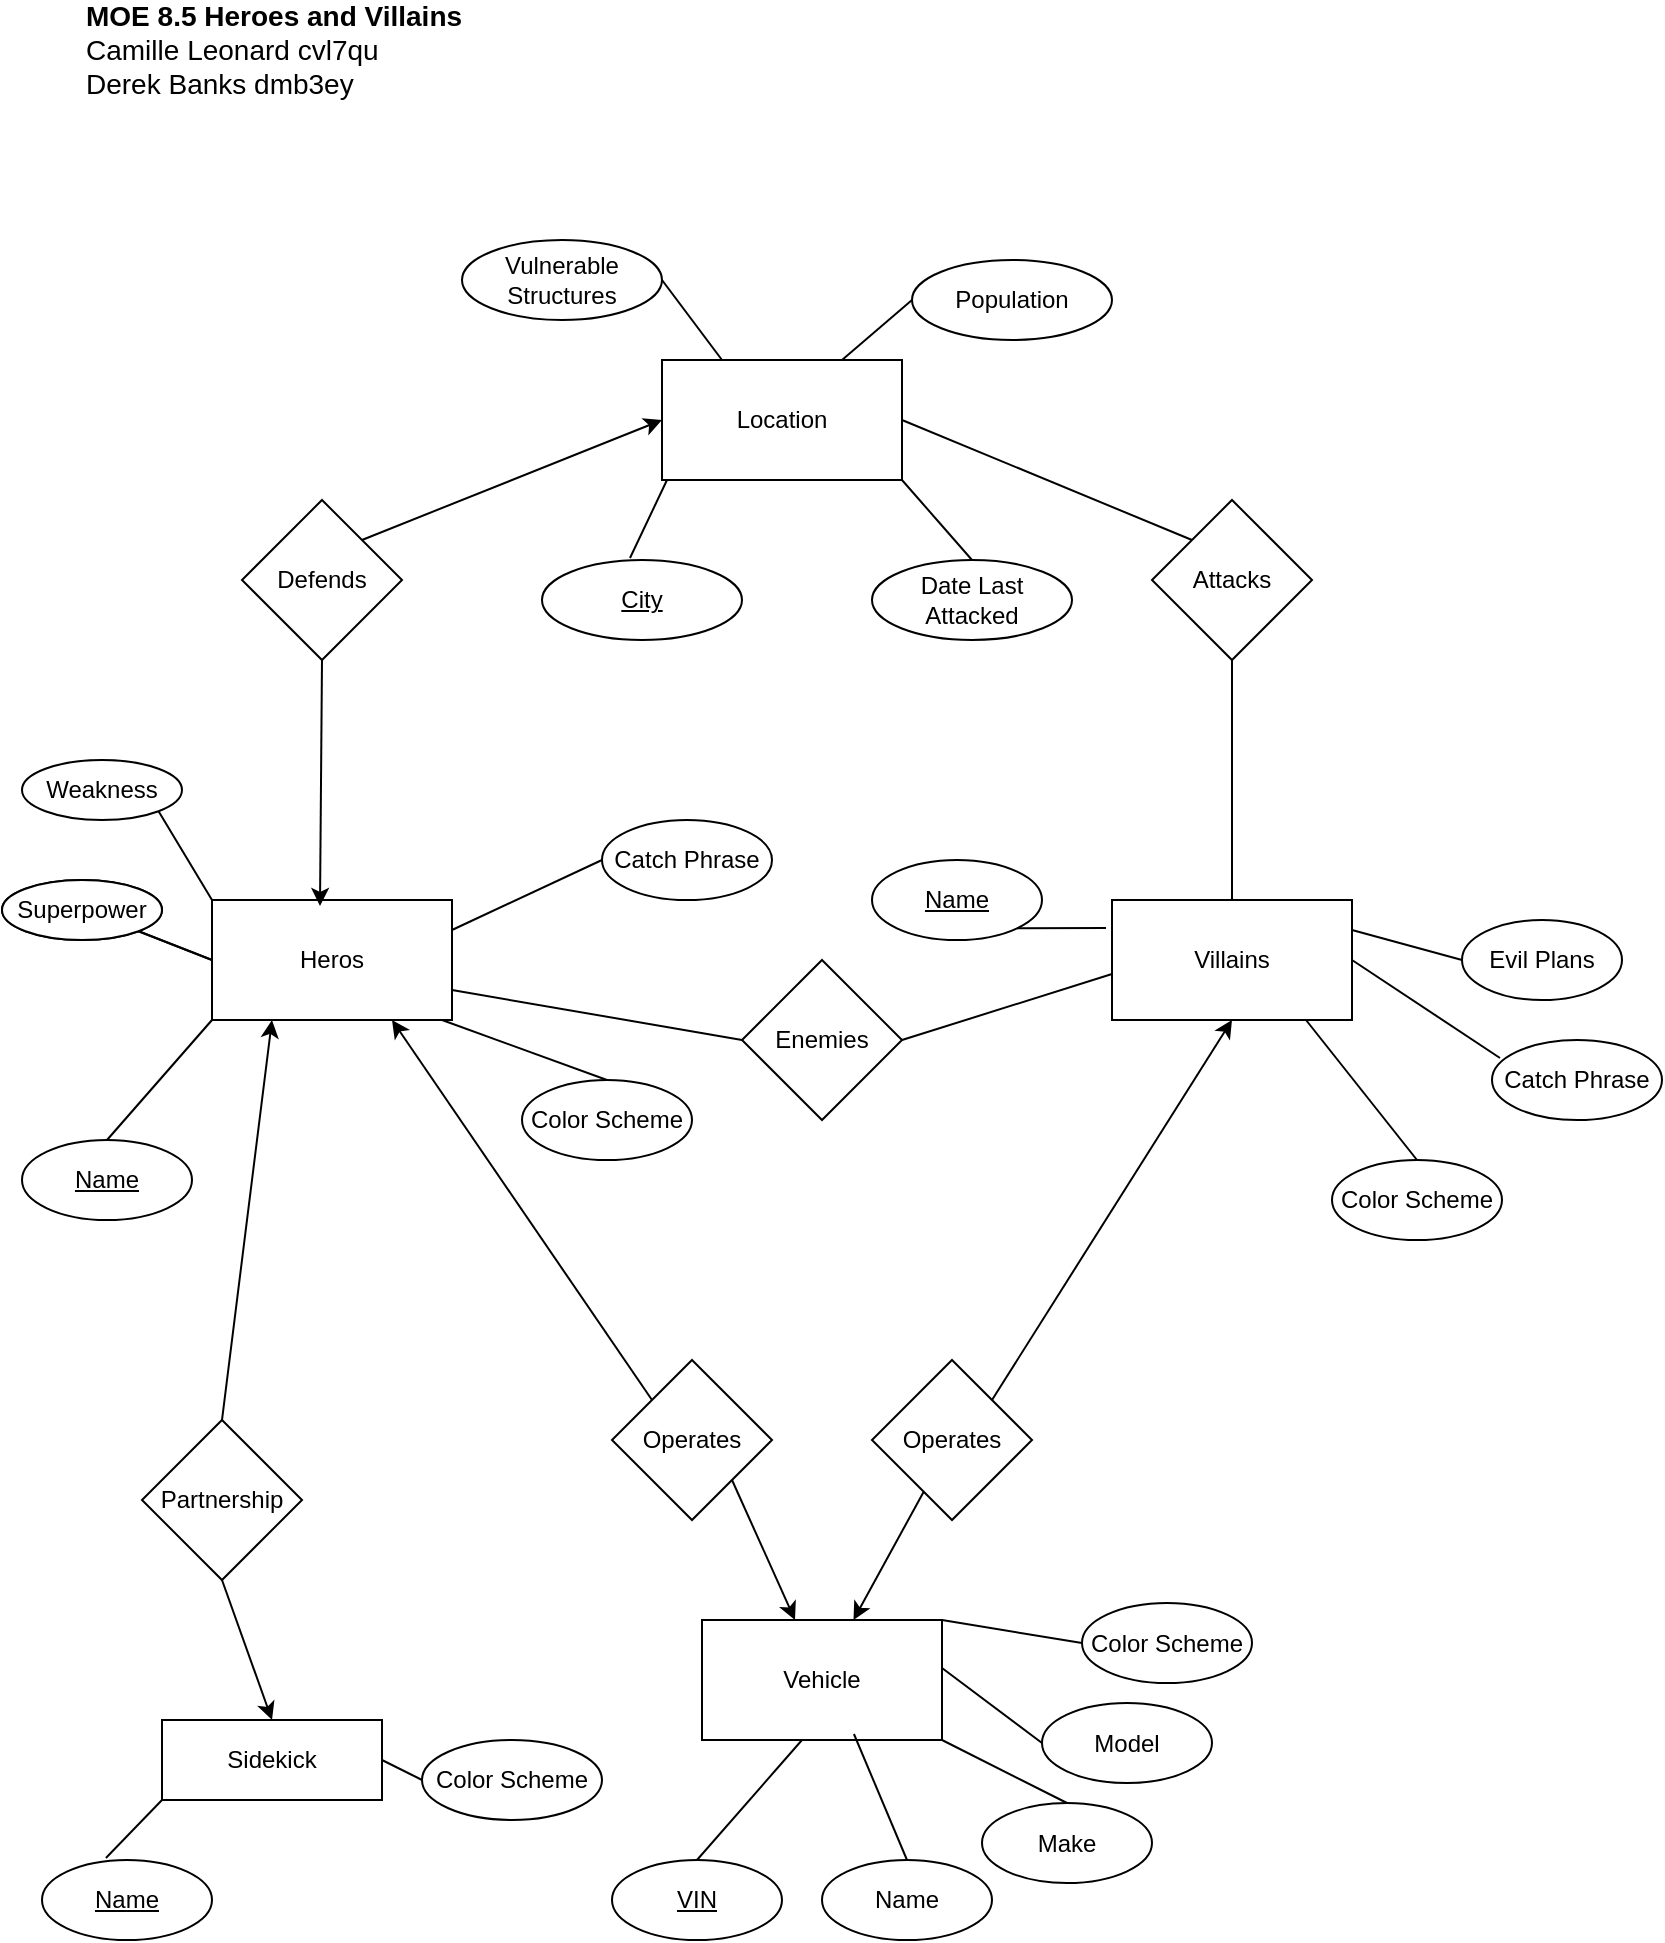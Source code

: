 <mxfile version="14.5.4" type="github">
  <diagram id="R2lEEEUBdFMjLlhIrx00" name="Page-1">
    <mxGraphModel dx="1422" dy="762" grid="1" gridSize="10" guides="1" tooltips="1" connect="1" arrows="1" fold="1" page="1" pageScale="1" pageWidth="850" pageHeight="1100" math="0" shadow="0" extFonts="Permanent Marker^https://fonts.googleapis.com/css?family=Permanent+Marker">
      <root>
        <mxCell id="0" />
        <mxCell id="1" parent="0" />
        <mxCell id="YNA8yrxuX6oOjRcGY2ZD-1" value="Heros" style="rounded=0;whiteSpace=wrap;html=1;" parent="1" vertex="1">
          <mxGeometry x="115" y="490" width="120" height="60" as="geometry" />
        </mxCell>
        <mxCell id="YNA8yrxuX6oOjRcGY2ZD-2" value="&lt;u&gt;VIN&lt;/u&gt;" style="ellipse;whiteSpace=wrap;html=1;" parent="1" vertex="1">
          <mxGeometry x="315" y="970" width="85" height="40" as="geometry" />
        </mxCell>
        <mxCell id="YNA8yrxuX6oOjRcGY2ZD-4" value="Color Scheme" style="ellipse;whiteSpace=wrap;html=1;" parent="1" vertex="1">
          <mxGeometry x="270" y="580" width="85" height="40" as="geometry" />
        </mxCell>
        <mxCell id="YNA8yrxuX6oOjRcGY2ZD-5" value="Catch Phrase" style="ellipse;whiteSpace=wrap;html=1;" parent="1" vertex="1">
          <mxGeometry x="310" y="450" width="85" height="40" as="geometry" />
        </mxCell>
        <mxCell id="YNA8yrxuX6oOjRcGY2ZD-6" value="" style="endArrow=none;html=1;exitX=0.5;exitY=0;exitDx=0;exitDy=0;" parent="1" source="YNA8yrxuX6oOjRcGY2ZD-2" edge="1">
          <mxGeometry width="50" height="50" relative="1" as="geometry">
            <mxPoint x="380" y="940" as="sourcePoint" />
            <mxPoint x="410" y="910" as="targetPoint" />
          </mxGeometry>
        </mxCell>
        <mxCell id="YNA8yrxuX6oOjRcGY2ZD-8" value="" style="endArrow=none;html=1;exitX=0.5;exitY=0;exitDx=0;exitDy=0;" parent="1" source="YNA8yrxuX6oOjRcGY2ZD-4" edge="1">
          <mxGeometry width="50" height="50" relative="1" as="geometry">
            <mxPoint x="205" y="610" as="sourcePoint" />
            <mxPoint x="230" y="550" as="targetPoint" />
          </mxGeometry>
        </mxCell>
        <mxCell id="YNA8yrxuX6oOjRcGY2ZD-9" value="" style="endArrow=none;html=1;entryX=0;entryY=0.5;entryDx=0;entryDy=0;exitX=1;exitY=0.25;exitDx=0;exitDy=0;" parent="1" source="YNA8yrxuX6oOjRcGY2ZD-1" target="YNA8yrxuX6oOjRcGY2ZD-5" edge="1">
          <mxGeometry width="50" height="50" relative="1" as="geometry">
            <mxPoint x="235" y="520" as="sourcePoint" />
            <mxPoint x="285" y="470" as="targetPoint" />
          </mxGeometry>
        </mxCell>
        <mxCell id="YNA8yrxuX6oOjRcGY2ZD-10" value="Villains" style="rounded=0;whiteSpace=wrap;html=1;" parent="1" vertex="1">
          <mxGeometry x="565" y="490" width="120" height="60" as="geometry" />
        </mxCell>
        <mxCell id="YNA8yrxuX6oOjRcGY2ZD-11" value="&lt;u&gt;Name&lt;/u&gt;" style="ellipse;whiteSpace=wrap;html=1;" parent="1" vertex="1">
          <mxGeometry x="445" y="470" width="85" height="40" as="geometry" />
        </mxCell>
        <mxCell id="YNA8yrxuX6oOjRcGY2ZD-13" value="Color Scheme" style="ellipse;whiteSpace=wrap;html=1;" parent="1" vertex="1">
          <mxGeometry x="675" y="620" width="85" height="40" as="geometry" />
        </mxCell>
        <mxCell id="YNA8yrxuX6oOjRcGY2ZD-14" value="Catch Phrase" style="ellipse;whiteSpace=wrap;html=1;" parent="1" vertex="1">
          <mxGeometry x="755" y="560" width="85" height="40" as="geometry" />
        </mxCell>
        <mxCell id="YNA8yrxuX6oOjRcGY2ZD-15" value="" style="endArrow=none;html=1;exitX=1;exitY=1;exitDx=0;exitDy=0;" parent="1" source="YNA8yrxuX6oOjRcGY2ZD-11" edge="1">
          <mxGeometry width="50" height="50" relative="1" as="geometry">
            <mxPoint x="530" y="510" as="sourcePoint" />
            <mxPoint x="562" y="504" as="targetPoint" />
          </mxGeometry>
        </mxCell>
        <mxCell id="YNA8yrxuX6oOjRcGY2ZD-17" value="" style="endArrow=none;html=1;exitX=0.5;exitY=0;exitDx=0;exitDy=0;" parent="1" source="YNA8yrxuX6oOjRcGY2ZD-13" edge="1">
          <mxGeometry width="50" height="50" relative="1" as="geometry">
            <mxPoint x="655" y="610" as="sourcePoint" />
            <mxPoint x="662" y="550" as="targetPoint" />
          </mxGeometry>
        </mxCell>
        <mxCell id="YNA8yrxuX6oOjRcGY2ZD-18" value="" style="endArrow=none;html=1;entryX=0.047;entryY=0.225;entryDx=0;entryDy=0;entryPerimeter=0;" parent="1" target="YNA8yrxuX6oOjRcGY2ZD-14" edge="1">
          <mxGeometry width="50" height="50" relative="1" as="geometry">
            <mxPoint x="685" y="520" as="sourcePoint" />
            <mxPoint x="735" y="470" as="targetPoint" />
          </mxGeometry>
        </mxCell>
        <mxCell id="YNA8yrxuX6oOjRcGY2ZD-19" value="Location" style="rounded=0;whiteSpace=wrap;html=1;" parent="1" vertex="1">
          <mxGeometry x="340" y="220" width="120" height="60" as="geometry" />
        </mxCell>
        <mxCell id="YNA8yrxuX6oOjRcGY2ZD-20" value="&lt;u&gt;City&lt;/u&gt;" style="ellipse;whiteSpace=wrap;html=1;" parent="1" vertex="1">
          <mxGeometry x="280" y="320" width="100" height="40" as="geometry" />
        </mxCell>
        <mxCell id="YNA8yrxuX6oOjRcGY2ZD-21" value="Date Last Attacked" style="ellipse;whiteSpace=wrap;html=1;" parent="1" vertex="1">
          <mxGeometry x="445" y="320" width="100" height="40" as="geometry" />
        </mxCell>
        <mxCell id="YNA8yrxuX6oOjRcGY2ZD-22" value="" style="endArrow=none;html=1;exitX=0.44;exitY=-0.025;exitDx=0;exitDy=0;exitPerimeter=0;" parent="1" source="YNA8yrxuX6oOjRcGY2ZD-20" edge="1">
          <mxGeometry width="50" height="50" relative="1" as="geometry">
            <mxPoint x="292.5" y="330" as="sourcePoint" />
            <mxPoint x="342.5" y="280" as="targetPoint" />
          </mxGeometry>
        </mxCell>
        <mxCell id="YNA8yrxuX6oOjRcGY2ZD-23" value="" style="endArrow=none;html=1;exitX=1;exitY=1;exitDx=0;exitDy=0;entryX=0.5;entryY=0;entryDx=0;entryDy=0;" parent="1" source="YNA8yrxuX6oOjRcGY2ZD-19" target="YNA8yrxuX6oOjRcGY2ZD-21" edge="1">
          <mxGeometry width="50" height="50" relative="1" as="geometry">
            <mxPoint x="510" y="290" as="sourcePoint" />
            <mxPoint x="560" y="240" as="targetPoint" />
          </mxGeometry>
        </mxCell>
        <mxCell id="YNA8yrxuX6oOjRcGY2ZD-24" value="Defends" style="rhombus;whiteSpace=wrap;html=1;" parent="1" vertex="1">
          <mxGeometry x="130" y="290" width="80" height="80" as="geometry" />
        </mxCell>
        <mxCell id="YNA8yrxuX6oOjRcGY2ZD-25" value="Attacks" style="rhombus;whiteSpace=wrap;html=1;" parent="1" vertex="1">
          <mxGeometry x="585" y="290" width="80" height="80" as="geometry" />
        </mxCell>
        <mxCell id="YNA8yrxuX6oOjRcGY2ZD-26" value="" style="endArrow=classic;html=1;exitX=0.5;exitY=1;exitDx=0;exitDy=0;entryX=0.45;entryY=0.05;entryDx=0;entryDy=0;entryPerimeter=0;" parent="1" source="YNA8yrxuX6oOjRcGY2ZD-24" target="YNA8yrxuX6oOjRcGY2ZD-1" edge="1">
          <mxGeometry width="50" height="50" relative="1" as="geometry">
            <mxPoint x="170" y="410" as="sourcePoint" />
            <mxPoint x="220" y="360" as="targetPoint" />
          </mxGeometry>
        </mxCell>
        <mxCell id="YNA8yrxuX6oOjRcGY2ZD-27" value="" style="endArrow=classic;html=1;entryX=0;entryY=0.5;entryDx=0;entryDy=0;exitX=1;exitY=0;exitDx=0;exitDy=0;" parent="1" source="YNA8yrxuX6oOjRcGY2ZD-24" target="YNA8yrxuX6oOjRcGY2ZD-19" edge="1">
          <mxGeometry width="50" height="50" relative="1" as="geometry">
            <mxPoint x="170" y="250" as="sourcePoint" />
            <mxPoint x="220" y="200" as="targetPoint" />
          </mxGeometry>
        </mxCell>
        <mxCell id="YNA8yrxuX6oOjRcGY2ZD-28" value="" style="endArrow=none;html=1;entryX=0.5;entryY=1;entryDx=0;entryDy=0;exitX=0.5;exitY=0;exitDx=0;exitDy=0;" parent="1" source="YNA8yrxuX6oOjRcGY2ZD-10" target="YNA8yrxuX6oOjRcGY2ZD-25" edge="1">
          <mxGeometry width="50" height="50" relative="1" as="geometry">
            <mxPoint x="530" y="460" as="sourcePoint" />
            <mxPoint x="580" y="410" as="targetPoint" />
          </mxGeometry>
        </mxCell>
        <mxCell id="YNA8yrxuX6oOjRcGY2ZD-29" value="" style="endArrow=none;html=1;entryX=0;entryY=0;entryDx=0;entryDy=0;exitX=1;exitY=0.5;exitDx=0;exitDy=0;" parent="1" source="YNA8yrxuX6oOjRcGY2ZD-19" target="YNA8yrxuX6oOjRcGY2ZD-25" edge="1">
          <mxGeometry width="50" height="50" relative="1" as="geometry">
            <mxPoint x="530" y="280" as="sourcePoint" />
            <mxPoint x="580" y="240" as="targetPoint" />
          </mxGeometry>
        </mxCell>
        <mxCell id="YNA8yrxuX6oOjRcGY2ZD-30" value="Enemies" style="rhombus;whiteSpace=wrap;html=1;" parent="1" vertex="1">
          <mxGeometry x="380" y="520" width="80" height="80" as="geometry" />
        </mxCell>
        <mxCell id="YNA8yrxuX6oOjRcGY2ZD-31" value="" style="endArrow=none;html=1;entryX=0;entryY=0.5;entryDx=0;entryDy=0;exitX=1;exitY=0.75;exitDx=0;exitDy=0;" parent="1" source="YNA8yrxuX6oOjRcGY2ZD-1" target="YNA8yrxuX6oOjRcGY2ZD-30" edge="1">
          <mxGeometry width="50" height="50" relative="1" as="geometry">
            <mxPoint x="230" y="570" as="sourcePoint" />
            <mxPoint x="280" y="520" as="targetPoint" />
          </mxGeometry>
        </mxCell>
        <mxCell id="YNA8yrxuX6oOjRcGY2ZD-32" value="" style="endArrow=none;html=1;exitX=1;exitY=0.5;exitDx=0;exitDy=0;entryX=0;entryY=0.617;entryDx=0;entryDy=0;entryPerimeter=0;" parent="1" source="YNA8yrxuX6oOjRcGY2ZD-30" target="YNA8yrxuX6oOjRcGY2ZD-10" edge="1">
          <mxGeometry width="50" height="50" relative="1" as="geometry">
            <mxPoint x="480" y="590" as="sourcePoint" />
            <mxPoint x="570" y="530" as="targetPoint" />
          </mxGeometry>
        </mxCell>
        <mxCell id="YNA8yrxuX6oOjRcGY2ZD-33" value="" style="endArrow=classic;html=1;entryX=0.75;entryY=1;entryDx=0;entryDy=0;exitX=0;exitY=0;exitDx=0;exitDy=0;" parent="1" source="YNA8yrxuX6oOjRcGY2ZD-34" target="YNA8yrxuX6oOjRcGY2ZD-1" edge="1">
          <mxGeometry width="50" height="50" relative="1" as="geometry">
            <mxPoint x="370" y="740" as="sourcePoint" />
            <mxPoint x="290" y="680" as="targetPoint" />
          </mxGeometry>
        </mxCell>
        <mxCell id="YNA8yrxuX6oOjRcGY2ZD-34" value="Operates" style="rhombus;whiteSpace=wrap;html=1;" parent="1" vertex="1">
          <mxGeometry x="315" y="720" width="80" height="80" as="geometry" />
        </mxCell>
        <mxCell id="YNA8yrxuX6oOjRcGY2ZD-35" value="" style="endArrow=classic;html=1;entryX=0.5;entryY=1;entryDx=0;entryDy=0;exitX=1;exitY=0;exitDx=0;exitDy=0;" parent="1" source="YNA8yrxuX6oOjRcGY2ZD-36" target="YNA8yrxuX6oOjRcGY2ZD-10" edge="1">
          <mxGeometry width="50" height="50" relative="1" as="geometry">
            <mxPoint x="500" y="740" as="sourcePoint" />
            <mxPoint x="510" y="460" as="targetPoint" />
          </mxGeometry>
        </mxCell>
        <mxCell id="YNA8yrxuX6oOjRcGY2ZD-36" value="Operates" style="rhombus;whiteSpace=wrap;html=1;" parent="1" vertex="1">
          <mxGeometry x="445" y="720" width="80" height="80" as="geometry" />
        </mxCell>
        <mxCell id="YNA8yrxuX6oOjRcGY2ZD-37" value="Vehicle" style="rounded=0;whiteSpace=wrap;html=1;" parent="1" vertex="1">
          <mxGeometry x="360" y="850" width="120" height="60" as="geometry" />
        </mxCell>
        <mxCell id="YNA8yrxuX6oOjRcGY2ZD-38" value="" style="endArrow=classic;html=1;exitX=1;exitY=1;exitDx=0;exitDy=0;" parent="1" source="YNA8yrxuX6oOjRcGY2ZD-34" target="YNA8yrxuX6oOjRcGY2ZD-37" edge="1">
          <mxGeometry width="50" height="50" relative="1" as="geometry">
            <mxPoint x="200" y="890" as="sourcePoint" />
            <mxPoint x="250" y="840" as="targetPoint" />
          </mxGeometry>
        </mxCell>
        <mxCell id="YNA8yrxuX6oOjRcGY2ZD-39" value="" style="endArrow=classic;html=1;" parent="1" source="YNA8yrxuX6oOjRcGY2ZD-36" edge="1">
          <mxGeometry width="50" height="50" relative="1" as="geometry">
            <mxPoint x="404.25" y="780" as="sourcePoint" />
            <mxPoint x="435.75" y="850" as="targetPoint" />
          </mxGeometry>
        </mxCell>
        <mxCell id="YNA8yrxuX6oOjRcGY2ZD-40" value="" style="endArrow=classic;html=1;entryX=0.25;entryY=1;entryDx=0;entryDy=0;exitX=0.5;exitY=0;exitDx=0;exitDy=0;" parent="1" source="YNA8yrxuX6oOjRcGY2ZD-41" target="YNA8yrxuX6oOjRcGY2ZD-1" edge="1">
          <mxGeometry width="50" height="50" relative="1" as="geometry">
            <mxPoint x="110" y="740" as="sourcePoint" />
            <mxPoint x="150" y="680" as="targetPoint" />
          </mxGeometry>
        </mxCell>
        <mxCell id="YNA8yrxuX6oOjRcGY2ZD-41" value="Partnership" style="rhombus;whiteSpace=wrap;html=1;" parent="1" vertex="1">
          <mxGeometry x="80" y="750" width="80" height="80" as="geometry" />
        </mxCell>
        <mxCell id="YNA8yrxuX6oOjRcGY2ZD-42" value="" style="endArrow=classic;html=1;exitX=0.5;exitY=1;exitDx=0;exitDy=0;entryX=0.5;entryY=0;entryDx=0;entryDy=0;" parent="1" source="YNA8yrxuX6oOjRcGY2ZD-41" target="YNA8yrxuX6oOjRcGY2ZD-52" edge="1">
          <mxGeometry width="50" height="50" relative="1" as="geometry">
            <mxPoint x="170" y="900" as="sourcePoint" />
            <mxPoint x="220" y="850" as="targetPoint" />
          </mxGeometry>
        </mxCell>
        <mxCell id="YNA8yrxuX6oOjRcGY2ZD-43" value="Superpower" style="ellipse;whiteSpace=wrap;html=1;" parent="1" vertex="1">
          <mxGeometry x="10" y="480" width="80" height="30" as="geometry" />
        </mxCell>
        <mxCell id="YNA8yrxuX6oOjRcGY2ZD-45" value="" style="endArrow=none;html=1;exitX=1;exitY=1;exitDx=0;exitDy=0;entryX=0;entryY=0.5;entryDx=0;entryDy=0;" parent="1" source="YNA8yrxuX6oOjRcGY2ZD-43" target="YNA8yrxuX6oOjRcGY2ZD-1" edge="1">
          <mxGeometry width="50" height="50" relative="1" as="geometry">
            <mxPoint x="60" y="550" as="sourcePoint" />
            <mxPoint x="110" y="520" as="targetPoint" />
          </mxGeometry>
        </mxCell>
        <mxCell id="YNA8yrxuX6oOjRcGY2ZD-46" value="Superpower" style="ellipse;whiteSpace=wrap;html=1;" parent="1" vertex="1">
          <mxGeometry x="10" y="480" width="80" height="30" as="geometry" />
        </mxCell>
        <mxCell id="YNA8yrxuX6oOjRcGY2ZD-47" value="" style="endArrow=none;html=1;exitX=1;exitY=1;exitDx=0;exitDy=0;entryX=0;entryY=0.5;entryDx=0;entryDy=0;" parent="1" source="YNA8yrxuX6oOjRcGY2ZD-46" edge="1">
          <mxGeometry width="50" height="50" relative="1" as="geometry">
            <mxPoint x="60" y="550" as="sourcePoint" />
            <mxPoint x="115" y="520" as="targetPoint" />
          </mxGeometry>
        </mxCell>
        <mxCell id="YNA8yrxuX6oOjRcGY2ZD-48" value="Weakness" style="ellipse;whiteSpace=wrap;html=1;" parent="1" vertex="1">
          <mxGeometry x="20" y="420" width="80" height="30" as="geometry" />
        </mxCell>
        <mxCell id="YNA8yrxuX6oOjRcGY2ZD-49" value="" style="endArrow=none;html=1;exitX=1;exitY=1;exitDx=0;exitDy=0;entryX=0;entryY=0;entryDx=0;entryDy=0;" parent="1" source="YNA8yrxuX6oOjRcGY2ZD-48" target="YNA8yrxuX6oOjRcGY2ZD-1" edge="1">
          <mxGeometry width="50" height="50" relative="1" as="geometry">
            <mxPoint x="70" y="490" as="sourcePoint" />
            <mxPoint x="125" y="460" as="targetPoint" />
          </mxGeometry>
        </mxCell>
        <mxCell id="YNA8yrxuX6oOjRcGY2ZD-50" value="Evil Plans" style="ellipse;whiteSpace=wrap;html=1;" parent="1" vertex="1">
          <mxGeometry x="740" y="500" width="80" height="40" as="geometry" />
        </mxCell>
        <mxCell id="YNA8yrxuX6oOjRcGY2ZD-51" value="" style="endArrow=none;html=1;entryX=0;entryY=0.5;entryDx=0;entryDy=0;exitX=1;exitY=0.25;exitDx=0;exitDy=0;" parent="1" source="YNA8yrxuX6oOjRcGY2ZD-10" target="YNA8yrxuX6oOjRcGY2ZD-50" edge="1">
          <mxGeometry width="50" height="50" relative="1" as="geometry">
            <mxPoint x="690" y="510" as="sourcePoint" />
            <mxPoint x="780" y="450" as="targetPoint" />
          </mxGeometry>
        </mxCell>
        <mxCell id="YNA8yrxuX6oOjRcGY2ZD-52" value="Sidekick" style="rounded=0;whiteSpace=wrap;html=1;" parent="1" vertex="1">
          <mxGeometry x="90" y="900" width="110" height="40" as="geometry" />
        </mxCell>
        <mxCell id="YNA8yrxuX6oOjRcGY2ZD-54" value="&lt;u&gt;Name&lt;/u&gt;" style="ellipse;whiteSpace=wrap;html=1;" parent="1" vertex="1">
          <mxGeometry x="30" y="970" width="85" height="40" as="geometry" />
        </mxCell>
        <mxCell id="YNA8yrxuX6oOjRcGY2ZD-58" value="" style="endArrow=none;html=1;exitX=0.376;exitY=-0.025;exitDx=0;exitDy=0;exitPerimeter=0;entryX=0;entryY=1;entryDx=0;entryDy=0;" parent="1" source="YNA8yrxuX6oOjRcGY2ZD-54" target="YNA8yrxuX6oOjRcGY2ZD-52" edge="1">
          <mxGeometry width="50" height="50" relative="1" as="geometry">
            <mxPoint x="30" y="910" as="sourcePoint" />
            <mxPoint x="80" y="860" as="targetPoint" />
          </mxGeometry>
        </mxCell>
        <mxCell id="YNA8yrxuX6oOjRcGY2ZD-59" value="Color Scheme" style="ellipse;whiteSpace=wrap;html=1;" parent="1" vertex="1">
          <mxGeometry x="220" y="910" width="90" height="40" as="geometry" />
        </mxCell>
        <mxCell id="YNA8yrxuX6oOjRcGY2ZD-60" value="" style="endArrow=none;html=1;exitX=0;exitY=0.5;exitDx=0;exitDy=0;entryX=1;entryY=0.5;entryDx=0;entryDy=0;" parent="1" source="YNA8yrxuX6oOjRcGY2ZD-59" target="YNA8yrxuX6oOjRcGY2ZD-52" edge="1">
          <mxGeometry width="50" height="50" relative="1" as="geometry">
            <mxPoint x="160" y="940" as="sourcePoint" />
            <mxPoint x="175" y="880" as="targetPoint" />
          </mxGeometry>
        </mxCell>
        <mxCell id="YNA8yrxuX6oOjRcGY2ZD-61" value="&lt;u&gt;Name&lt;/u&gt;" style="ellipse;whiteSpace=wrap;html=1;" parent="1" vertex="1">
          <mxGeometry x="20" y="610" width="85" height="40" as="geometry" />
        </mxCell>
        <mxCell id="YNA8yrxuX6oOjRcGY2ZD-62" value="" style="endArrow=none;html=1;exitX=0.5;exitY=0;exitDx=0;exitDy=0;" parent="1" source="YNA8yrxuX6oOjRcGY2ZD-61" edge="1">
          <mxGeometry width="50" height="50" relative="1" as="geometry">
            <mxPoint x="85" y="580" as="sourcePoint" />
            <mxPoint x="115" y="550" as="targetPoint" />
          </mxGeometry>
        </mxCell>
        <mxCell id="YNA8yrxuX6oOjRcGY2ZD-63" value="Name" style="ellipse;whiteSpace=wrap;html=1;" parent="1" vertex="1">
          <mxGeometry x="420" y="970" width="85" height="40" as="geometry" />
        </mxCell>
        <mxCell id="YNA8yrxuX6oOjRcGY2ZD-64" value="" style="endArrow=none;html=1;exitX=0.5;exitY=0;exitDx=0;exitDy=0;entryX=0.633;entryY=0.95;entryDx=0;entryDy=0;entryPerimeter=0;" parent="1" source="YNA8yrxuX6oOjRcGY2ZD-63" target="YNA8yrxuX6oOjRcGY2ZD-37" edge="1">
          <mxGeometry width="50" height="50" relative="1" as="geometry">
            <mxPoint x="485" y="940" as="sourcePoint" />
            <mxPoint x="515" y="910" as="targetPoint" />
          </mxGeometry>
        </mxCell>
        <mxCell id="YNA8yrxuX6oOjRcGY2ZD-65" value="Make" style="ellipse;whiteSpace=wrap;html=1;" parent="1" vertex="1">
          <mxGeometry x="500" y="941.5" width="85" height="40" as="geometry" />
        </mxCell>
        <mxCell id="YNA8yrxuX6oOjRcGY2ZD-66" value="" style="endArrow=none;html=1;exitX=0.5;exitY=0;exitDx=0;exitDy=0;entryX=1;entryY=1;entryDx=0;entryDy=0;" parent="1" source="YNA8yrxuX6oOjRcGY2ZD-65" target="YNA8yrxuX6oOjRcGY2ZD-37" edge="1">
          <mxGeometry width="50" height="50" relative="1" as="geometry">
            <mxPoint x="565" y="911.5" as="sourcePoint" />
            <mxPoint x="515.96" y="878.5" as="targetPoint" />
          </mxGeometry>
        </mxCell>
        <mxCell id="YNA8yrxuX6oOjRcGY2ZD-67" value="Model" style="ellipse;whiteSpace=wrap;html=1;" parent="1" vertex="1">
          <mxGeometry x="530" y="891.5" width="85" height="40" as="geometry" />
        </mxCell>
        <mxCell id="YNA8yrxuX6oOjRcGY2ZD-68" value="" style="endArrow=none;html=1;exitX=0;exitY=0.5;exitDx=0;exitDy=0;entryX=1;entryY=0.4;entryDx=0;entryDy=0;entryPerimeter=0;" parent="1" source="YNA8yrxuX6oOjRcGY2ZD-67" target="YNA8yrxuX6oOjRcGY2ZD-37" edge="1">
          <mxGeometry width="50" height="50" relative="1" as="geometry">
            <mxPoint x="595" y="861.5" as="sourcePoint" />
            <mxPoint x="510" y="860" as="targetPoint" />
          </mxGeometry>
        </mxCell>
        <mxCell id="YNA8yrxuX6oOjRcGY2ZD-69" value="&lt;div&gt;Color Scheme&lt;/div&gt;" style="ellipse;whiteSpace=wrap;html=1;" parent="1" vertex="1">
          <mxGeometry x="550" y="841.5" width="85" height="40" as="geometry" />
        </mxCell>
        <mxCell id="YNA8yrxuX6oOjRcGY2ZD-70" value="" style="endArrow=none;html=1;exitX=0;exitY=0.5;exitDx=0;exitDy=0;entryX=1;entryY=0;entryDx=0;entryDy=0;" parent="1" source="YNA8yrxuX6oOjRcGY2ZD-69" target="YNA8yrxuX6oOjRcGY2ZD-37" edge="1">
          <mxGeometry width="50" height="50" relative="1" as="geometry">
            <mxPoint x="615" y="811.5" as="sourcePoint" />
            <mxPoint x="530" y="810" as="targetPoint" />
          </mxGeometry>
        </mxCell>
        <mxCell id="BMpGgQbmVWnXfdv5Ooc8-1" value="Population" style="ellipse;whiteSpace=wrap;html=1;" parent="1" vertex="1">
          <mxGeometry x="465" y="170" width="100" height="40" as="geometry" />
        </mxCell>
        <mxCell id="BMpGgQbmVWnXfdv5Ooc8-2" value="Vulnerable Structures" style="ellipse;whiteSpace=wrap;html=1;" parent="1" vertex="1">
          <mxGeometry x="240" y="160" width="100" height="40" as="geometry" />
        </mxCell>
        <mxCell id="BMpGgQbmVWnXfdv5Ooc8-3" value="" style="endArrow=none;html=1;exitX=0.75;exitY=0;exitDx=0;exitDy=0;entryX=0;entryY=0.5;entryDx=0;entryDy=0;" parent="1" source="YNA8yrxuX6oOjRcGY2ZD-19" target="BMpGgQbmVWnXfdv5Ooc8-1" edge="1">
          <mxGeometry width="50" height="50" relative="1" as="geometry">
            <mxPoint x="410" y="470" as="sourcePoint" />
            <mxPoint x="460" y="420" as="targetPoint" />
          </mxGeometry>
        </mxCell>
        <mxCell id="BMpGgQbmVWnXfdv5Ooc8-4" value="" style="endArrow=none;html=1;exitX=1;exitY=0.5;exitDx=0;exitDy=0;entryX=0.25;entryY=0;entryDx=0;entryDy=0;" parent="1" source="BMpGgQbmVWnXfdv5Ooc8-2" target="YNA8yrxuX6oOjRcGY2ZD-19" edge="1">
          <mxGeometry width="50" height="50" relative="1" as="geometry">
            <mxPoint x="410" y="470" as="sourcePoint" />
            <mxPoint x="460" y="420" as="targetPoint" />
          </mxGeometry>
        </mxCell>
        <mxCell id="me1XczbS7xCEWNjvjdIk-1" value="&lt;font style=&quot;font-size: 14px&quot;&gt;&lt;b&gt;MOE 8.5 Heroes and Villains&lt;/b&gt;&lt;br&gt;Camille Leonard cvl7qu&lt;br&gt;Derek Banks dmb3ey&lt;br&gt;&lt;/font&gt;" style="text;html=1;align=left;verticalAlign=middle;resizable=0;points=[];autosize=1;" vertex="1" parent="1">
          <mxGeometry x="50" y="40" width="200" height="50" as="geometry" />
        </mxCell>
      </root>
    </mxGraphModel>
  </diagram>
</mxfile>
